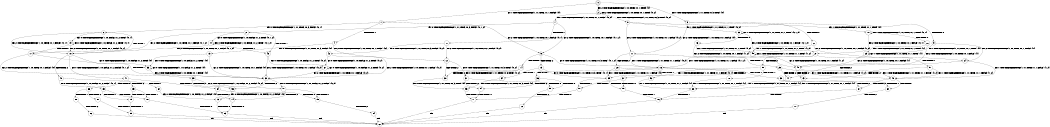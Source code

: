 digraph BCG {
size = "7, 10.5";
center = TRUE;
node [shape = circle];
0 [peripheries = 2];
0 -> 1 [label = "EX !1 !ATOMIC_EXCH_BRANCH (1, +1, TRUE, +1, 1, FALSE) !{0}"];
0 -> 2 [label = "EX !2 !ATOMIC_EXCH_BRANCH (1, +0, TRUE, +0, 1, TRUE) !{0}"];
0 -> 3 [label = "EX !0 !ATOMIC_EXCH_BRANCH (1, +1, TRUE, +0, 3, TRUE) !{0}"];
1 -> 4 [label = "TERMINATE !1"];
1 -> 5 [label = "EX !2 !ATOMIC_EXCH_BRANCH (1, +0, TRUE, +0, 1, FALSE) !{0, 1}"];
1 -> 6 [label = "EX !0 !ATOMIC_EXCH_BRANCH (1, +1, TRUE, +0, 3, FALSE) !{0, 1}"];
2 -> 7 [label = "EX !1 !ATOMIC_EXCH_BRANCH (1, +1, TRUE, +1, 1, FALSE) !{0, 2}"];
2 -> 8 [label = "EX !0 !ATOMIC_EXCH_BRANCH (1, +1, TRUE, +0, 3, TRUE) !{0, 2}"];
2 -> 2 [label = "EX !2 !ATOMIC_EXCH_BRANCH (1, +0, TRUE, +0, 1, TRUE) !{0, 2}"];
3 -> 9 [label = "TERMINATE !0"];
3 -> 10 [label = "EX !1 !ATOMIC_EXCH_BRANCH (1, +1, TRUE, +1, 1, TRUE) !{0}"];
3 -> 11 [label = "EX !2 !ATOMIC_EXCH_BRANCH (1, +0, TRUE, +0, 1, FALSE) !{0}"];
4 -> 12 [label = "EX !2 !ATOMIC_EXCH_BRANCH (1, +0, TRUE, +0, 1, FALSE) !{0}"];
4 -> 13 [label = "EX !0 !ATOMIC_EXCH_BRANCH (1, +1, TRUE, +0, 3, FALSE) !{0}"];
5 -> 14 [label = "TERMINATE !1"];
5 -> 15 [label = "TERMINATE !2"];
5 -> 16 [label = "EX !0 !ATOMIC_EXCH_BRANCH (1, +1, TRUE, +0, 3, TRUE) !{0, 1, 2}"];
6 -> 17 [label = "TERMINATE !1"];
6 -> 18 [label = "EX !2 !ATOMIC_EXCH_BRANCH (1, +0, TRUE, +0, 1, FALSE) !{0, 1}"];
6 -> 19 [label = "EX !0 !ATOMIC_EXCH_BRANCH (1, +0, FALSE, +1, 2, TRUE) !{0, 1}"];
7 -> 20 [label = "TERMINATE !1"];
7 -> 21 [label = "EX !0 !ATOMIC_EXCH_BRANCH (1, +1, TRUE, +0, 3, FALSE) !{0, 1, 2}"];
7 -> 5 [label = "EX !2 !ATOMIC_EXCH_BRANCH (1, +0, TRUE, +0, 1, FALSE) !{0, 1, 2}"];
8 -> 22 [label = "TERMINATE !0"];
8 -> 23 [label = "EX !1 !ATOMIC_EXCH_BRANCH (1, +1, TRUE, +1, 1, TRUE) !{0, 2}"];
8 -> 11 [label = "EX !2 !ATOMIC_EXCH_BRANCH (1, +0, TRUE, +0, 1, FALSE) !{0, 2}"];
9 -> 24 [label = "EX !2 !ATOMIC_EXCH_BRANCH (1, +0, TRUE, +0, 1, FALSE) !{1}"];
9 -> 25 [label = "EX !1 !ATOMIC_EXCH_BRANCH (1, +1, TRUE, +1, 1, TRUE) !{1}"];
10 -> 26 [label = "TERMINATE !0"];
10 -> 27 [label = "EX !2 !ATOMIC_EXCH_BRANCH (1, +0, TRUE, +0, 1, FALSE) !{0, 1}"];
10 -> 10 [label = "EX !1 !ATOMIC_EXCH_BRANCH (1, +1, TRUE, +1, 1, TRUE) !{0, 1}"];
11 -> 28 [label = "TERMINATE !2"];
11 -> 29 [label = "TERMINATE !0"];
11 -> 16 [label = "EX !1 !ATOMIC_EXCH_BRANCH (1, +1, TRUE, +1, 1, FALSE) !{0, 2}"];
12 -> 30 [label = "TERMINATE !2"];
12 -> 31 [label = "EX !0 !ATOMIC_EXCH_BRANCH (1, +1, TRUE, +0, 3, TRUE) !{0, 2}"];
13 -> 32 [label = "EX !2 !ATOMIC_EXCH_BRANCH (1, +0, TRUE, +0, 1, FALSE) !{0}"];
13 -> 33 [label = "EX !0 !ATOMIC_EXCH_BRANCH (1, +0, FALSE, +1, 2, TRUE) !{0}"];
14 -> 30 [label = "TERMINATE !2"];
14 -> 31 [label = "EX !0 !ATOMIC_EXCH_BRANCH (1, +1, TRUE, +0, 3, TRUE) !{0, 2}"];
15 -> 34 [label = "TERMINATE !1"];
15 -> 35 [label = "EX !0 !ATOMIC_EXCH_BRANCH (1, +1, TRUE, +0, 3, TRUE) !{0, 1}"];
16 -> 36 [label = "TERMINATE !1"];
16 -> 37 [label = "TERMINATE !2"];
16 -> 38 [label = "TERMINATE !0"];
17 -> 32 [label = "EX !2 !ATOMIC_EXCH_BRANCH (1, +0, TRUE, +0, 1, FALSE) !{0}"];
17 -> 33 [label = "EX !0 !ATOMIC_EXCH_BRANCH (1, +0, FALSE, +1, 2, TRUE) !{0}"];
18 -> 39 [label = "TERMINATE !1"];
18 -> 40 [label = "TERMINATE !2"];
18 -> 41 [label = "EX !0 !ATOMIC_EXCH_BRANCH (1, +0, FALSE, +1, 2, FALSE) !{0, 1, 2}"];
19 -> 17 [label = "TERMINATE !1"];
19 -> 18 [label = "EX !2 !ATOMIC_EXCH_BRANCH (1, +0, TRUE, +0, 1, FALSE) !{0, 1}"];
19 -> 19 [label = "EX !0 !ATOMIC_EXCH_BRANCH (1, +0, FALSE, +1, 2, TRUE) !{0, 1}"];
20 -> 42 [label = "EX !0 !ATOMIC_EXCH_BRANCH (1, +1, TRUE, +0, 3, FALSE) !{0, 2}"];
20 -> 12 [label = "EX !2 !ATOMIC_EXCH_BRANCH (1, +0, TRUE, +0, 1, FALSE) !{0, 2}"];
21 -> 43 [label = "TERMINATE !1"];
21 -> 18 [label = "EX !2 !ATOMIC_EXCH_BRANCH (1, +0, TRUE, +0, 1, FALSE) !{0, 1, 2}"];
21 -> 44 [label = "EX !0 !ATOMIC_EXCH_BRANCH (1, +0, FALSE, +1, 2, TRUE) !{0, 1, 2}"];
22 -> 45 [label = "EX !1 !ATOMIC_EXCH_BRANCH (1, +1, TRUE, +1, 1, TRUE) !{1, 2}"];
22 -> 24 [label = "EX !2 !ATOMIC_EXCH_BRANCH (1, +0, TRUE, +0, 1, FALSE) !{1, 2}"];
23 -> 46 [label = "TERMINATE !0"];
23 -> 27 [label = "EX !2 !ATOMIC_EXCH_BRANCH (1, +0, TRUE, +0, 1, FALSE) !{0, 1, 2}"];
23 -> 23 [label = "EX !1 !ATOMIC_EXCH_BRANCH (1, +1, TRUE, +1, 1, TRUE) !{0, 1, 2}"];
24 -> 47 [label = "TERMINATE !2"];
24 -> 48 [label = "EX !1 !ATOMIC_EXCH_BRANCH (1, +1, TRUE, +1, 1, FALSE) !{1, 2}"];
25 -> 49 [label = "EX !2 !ATOMIC_EXCH_BRANCH (1, +0, TRUE, +0, 1, FALSE) !{1}"];
25 -> 25 [label = "EX !1 !ATOMIC_EXCH_BRANCH (1, +1, TRUE, +1, 1, TRUE) !{1}"];
26 -> 49 [label = "EX !2 !ATOMIC_EXCH_BRANCH (1, +0, TRUE, +0, 1, FALSE) !{1}"];
26 -> 25 [label = "EX !1 !ATOMIC_EXCH_BRANCH (1, +1, TRUE, +1, 1, TRUE) !{1}"];
27 -> 50 [label = "TERMINATE !2"];
27 -> 51 [label = "TERMINATE !0"];
27 -> 16 [label = "EX !1 !ATOMIC_EXCH_BRANCH (1, +1, TRUE, +1, 1, FALSE) !{0, 1, 2}"];
28 -> 52 [label = "TERMINATE !0"];
28 -> 35 [label = "EX !1 !ATOMIC_EXCH_BRANCH (1, +1, TRUE, +1, 1, FALSE) !{0}"];
29 -> 47 [label = "TERMINATE !2"];
29 -> 48 [label = "EX !1 !ATOMIC_EXCH_BRANCH (1, +1, TRUE, +1, 1, FALSE) !{1, 2}"];
30 -> 53 [label = "EX !0 !ATOMIC_EXCH_BRANCH (1, +1, TRUE, +0, 3, TRUE) !{0}"];
31 -> 54 [label = "TERMINATE !2"];
31 -> 55 [label = "TERMINATE !0"];
32 -> 56 [label = "TERMINATE !2"];
32 -> 57 [label = "EX !0 !ATOMIC_EXCH_BRANCH (1, +0, FALSE, +1, 2, FALSE) !{0, 2}"];
33 -> 32 [label = "EX !2 !ATOMIC_EXCH_BRANCH (1, +0, TRUE, +0, 1, FALSE) !{0}"];
33 -> 33 [label = "EX !0 !ATOMIC_EXCH_BRANCH (1, +0, FALSE, +1, 2, TRUE) !{0}"];
34 -> 53 [label = "EX !0 !ATOMIC_EXCH_BRANCH (1, +1, TRUE, +0, 3, TRUE) !{0}"];
35 -> 58 [label = "TERMINATE !1"];
35 -> 59 [label = "TERMINATE !0"];
36 -> 54 [label = "TERMINATE !2"];
36 -> 55 [label = "TERMINATE !0"];
37 -> 58 [label = "TERMINATE !1"];
37 -> 59 [label = "TERMINATE !0"];
38 -> 60 [label = "TERMINATE !1"];
38 -> 61 [label = "TERMINATE !2"];
39 -> 56 [label = "TERMINATE !2"];
39 -> 57 [label = "EX !0 !ATOMIC_EXCH_BRANCH (1, +0, FALSE, +1, 2, FALSE) !{0, 2}"];
40 -> 62 [label = "TERMINATE !1"];
40 -> 63 [label = "EX !0 !ATOMIC_EXCH_BRANCH (1, +0, FALSE, +1, 2, FALSE) !{0, 1}"];
41 -> 64 [label = "TERMINATE !1"];
41 -> 65 [label = "TERMINATE !2"];
41 -> 66 [label = "TERMINATE !0"];
42 -> 32 [label = "EX !2 !ATOMIC_EXCH_BRANCH (1, +0, TRUE, +0, 1, FALSE) !{0, 2}"];
42 -> 67 [label = "EX !0 !ATOMIC_EXCH_BRANCH (1, +0, FALSE, +1, 2, TRUE) !{0, 2}"];
43 -> 32 [label = "EX !2 !ATOMIC_EXCH_BRANCH (1, +0, TRUE, +0, 1, FALSE) !{0, 2}"];
43 -> 67 [label = "EX !0 !ATOMIC_EXCH_BRANCH (1, +0, FALSE, +1, 2, TRUE) !{0, 2}"];
44 -> 43 [label = "TERMINATE !1"];
44 -> 18 [label = "EX !2 !ATOMIC_EXCH_BRANCH (1, +0, TRUE, +0, 1, FALSE) !{0, 1, 2}"];
44 -> 44 [label = "EX !0 !ATOMIC_EXCH_BRANCH (1, +0, FALSE, +1, 2, TRUE) !{0, 1, 2}"];
45 -> 49 [label = "EX !2 !ATOMIC_EXCH_BRANCH (1, +0, TRUE, +0, 1, FALSE) !{1, 2}"];
45 -> 45 [label = "EX !1 !ATOMIC_EXCH_BRANCH (1, +1, TRUE, +1, 1, TRUE) !{1, 2}"];
46 -> 49 [label = "EX !2 !ATOMIC_EXCH_BRANCH (1, +0, TRUE, +0, 1, FALSE) !{1, 2}"];
46 -> 45 [label = "EX !1 !ATOMIC_EXCH_BRANCH (1, +1, TRUE, +1, 1, TRUE) !{1, 2}"];
47 -> 68 [label = "EX !1 !ATOMIC_EXCH_BRANCH (1, +1, TRUE, +1, 1, FALSE) !{1}"];
48 -> 60 [label = "TERMINATE !1"];
48 -> 61 [label = "TERMINATE !2"];
49 -> 69 [label = "TERMINATE !2"];
49 -> 48 [label = "EX !1 !ATOMIC_EXCH_BRANCH (1, +1, TRUE, +1, 1, FALSE) !{1, 2}"];
50 -> 70 [label = "TERMINATE !0"];
50 -> 35 [label = "EX !1 !ATOMIC_EXCH_BRANCH (1, +1, TRUE, +1, 1, FALSE) !{0, 1}"];
51 -> 69 [label = "TERMINATE !2"];
51 -> 48 [label = "EX !1 !ATOMIC_EXCH_BRANCH (1, +1, TRUE, +1, 1, FALSE) !{1, 2}"];
52 -> 68 [label = "EX !1 !ATOMIC_EXCH_BRANCH (1, +1, TRUE, +1, 1, FALSE) !{1}"];
53 -> 71 [label = "TERMINATE !0"];
54 -> 71 [label = "TERMINATE !0"];
55 -> 72 [label = "TERMINATE !2"];
56 -> 73 [label = "EX !0 !ATOMIC_EXCH_BRANCH (1, +0, FALSE, +1, 2, FALSE) !{0}"];
57 -> 74 [label = "TERMINATE !2"];
57 -> 75 [label = "TERMINATE !0"];
58 -> 71 [label = "TERMINATE !0"];
59 -> 76 [label = "TERMINATE !1"];
60 -> 77 [label = "TERMINATE !2"];
61 -> 76 [label = "TERMINATE !1"];
62 -> 73 [label = "EX !0 !ATOMIC_EXCH_BRANCH (1, +0, FALSE, +1, 2, FALSE) !{0}"];
63 -> 78 [label = "TERMINATE !1"];
63 -> 79 [label = "TERMINATE !0"];
64 -> 74 [label = "TERMINATE !2"];
64 -> 75 [label = "TERMINATE !0"];
65 -> 78 [label = "TERMINATE !1"];
65 -> 79 [label = "TERMINATE !0"];
66 -> 80 [label = "TERMINATE !1"];
66 -> 81 [label = "TERMINATE !2"];
67 -> 32 [label = "EX !2 !ATOMIC_EXCH_BRANCH (1, +0, TRUE, +0, 1, FALSE) !{0, 2}"];
67 -> 67 [label = "EX !0 !ATOMIC_EXCH_BRANCH (1, +0, FALSE, +1, 2, TRUE) !{0, 2}"];
68 -> 76 [label = "TERMINATE !1"];
69 -> 68 [label = "EX !1 !ATOMIC_EXCH_BRANCH (1, +1, TRUE, +1, 1, FALSE) !{1}"];
70 -> 68 [label = "EX !1 !ATOMIC_EXCH_BRANCH (1, +1, TRUE, +1, 1, FALSE) !{1}"];
71 -> 82 [label = "exit"];
72 -> 82 [label = "exit"];
73 -> 83 [label = "TERMINATE !0"];
74 -> 83 [label = "TERMINATE !0"];
75 -> 84 [label = "TERMINATE !2"];
76 -> 82 [label = "exit"];
77 -> 82 [label = "exit"];
78 -> 83 [label = "TERMINATE !0"];
79 -> 85 [label = "TERMINATE !1"];
80 -> 86 [label = "TERMINATE !2"];
81 -> 85 [label = "TERMINATE !1"];
83 -> 82 [label = "exit"];
84 -> 82 [label = "exit"];
85 -> 82 [label = "exit"];
86 -> 82 [label = "exit"];
}
